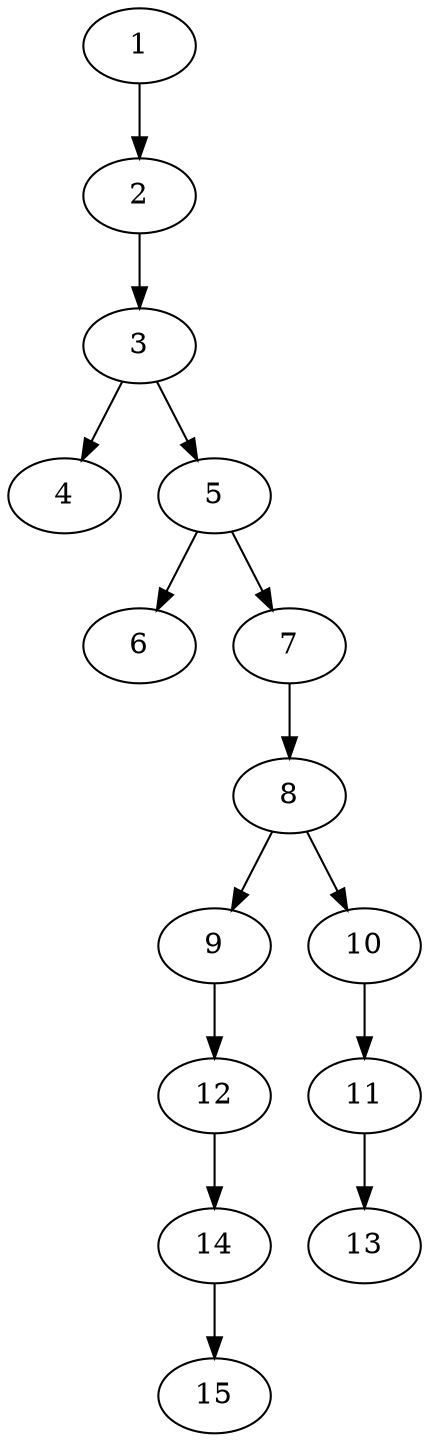 // DAG automatically generated by daggen at Thu Oct  3 13:59:26 2019
// ./daggen --dot -n 15 --ccr 0.5 --fat 0.3 --regular 0.7 --density 0.5 --mindata 5242880 --maxdata 52428800 
digraph G {
  1 [size="77205504", alpha="0.00", expect_size="38602752"] 
  1 -> 2 [size ="38602752"]
  2 [size="82739200", alpha="0.11", expect_size="41369600"] 
  2 -> 3 [size ="41369600"]
  3 [size="14651392", alpha="0.19", expect_size="7325696"] 
  3 -> 4 [size ="7325696"]
  3 -> 5 [size ="7325696"]
  4 [size="70338560", alpha="0.09", expect_size="35169280"] 
  5 [size="44306432", alpha="0.03", expect_size="22153216"] 
  5 -> 6 [size ="22153216"]
  5 -> 7 [size ="22153216"]
  6 [size="11296768", alpha="0.18", expect_size="5648384"] 
  7 [size="102963200", alpha="0.07", expect_size="51481600"] 
  7 -> 8 [size ="51481600"]
  8 [size="104085504", alpha="0.12", expect_size="52042752"] 
  8 -> 9 [size ="52042752"]
  8 -> 10 [size ="52042752"]
  9 [size="92282880", alpha="0.18", expect_size="46141440"] 
  9 -> 12 [size ="46141440"]
  10 [size="56330240", alpha="0.15", expect_size="28165120"] 
  10 -> 11 [size ="28165120"]
  11 [size="12832768", alpha="0.01", expect_size="6416384"] 
  11 -> 13 [size ="6416384"]
  12 [size="13305856", alpha="0.09", expect_size="6652928"] 
  12 -> 14 [size ="6652928"]
  13 [size="63170560", alpha="0.06", expect_size="31585280"] 
  14 [size="59506688", alpha="0.07", expect_size="29753344"] 
  14 -> 15 [size ="29753344"]
  15 [size="103938048", alpha="0.13", expect_size="51969024"] 
}
